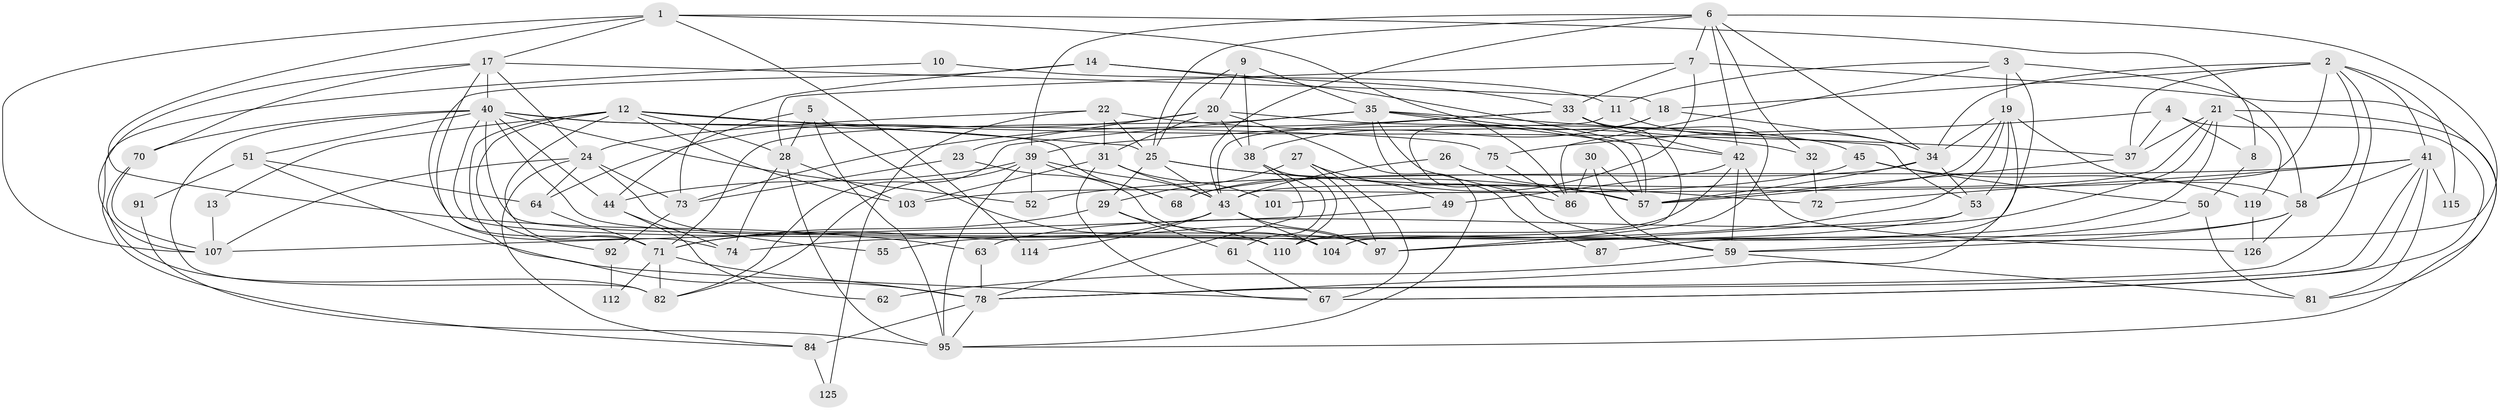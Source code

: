 // Generated by graph-tools (version 1.1) at 2025/52/02/27/25 19:52:04]
// undirected, 84 vertices, 208 edges
graph export_dot {
graph [start="1"]
  node [color=gray90,style=filled];
  1 [super="+80"];
  2 [super="+118"];
  3;
  4 [super="+16"];
  5;
  6 [super="+90"];
  7 [super="+69"];
  8;
  9 [super="+56"];
  10;
  11;
  12 [super="+60"];
  13;
  14 [super="+15"];
  17 [super="+93"];
  18;
  19 [super="+48"];
  20 [super="+66"];
  21 [super="+123"];
  22 [super="+76"];
  23;
  24 [super="+88"];
  25 [super="+83"];
  26;
  27 [super="+54"];
  28 [super="+36"];
  29 [super="+46"];
  30;
  31 [super="+94"];
  32;
  33 [super="+85"];
  34 [super="+105"];
  35 [super="+116"];
  37;
  38 [super="+130"];
  39 [super="+47"];
  40 [super="+131"];
  41 [super="+77"];
  42 [super="+128"];
  43 [super="+102"];
  44 [super="+65"];
  45;
  49;
  50 [super="+96"];
  51 [super="+89"];
  52;
  53 [super="+121"];
  55;
  57 [super="+108"];
  58 [super="+124"];
  59 [super="+98"];
  61;
  62;
  63 [super="+120"];
  64;
  67 [super="+79"];
  68 [super="+127"];
  70 [super="+109"];
  71 [super="+99"];
  72;
  73;
  74;
  75;
  78 [super="+100"];
  81 [super="+122"];
  82;
  84;
  86;
  87;
  91;
  92;
  95 [super="+106"];
  97 [super="+117"];
  101;
  103;
  104 [super="+111"];
  107 [super="+113"];
  110 [super="+129"];
  112;
  114;
  115;
  119;
  125;
  126;
  1 -- 17;
  1 -- 114;
  1 -- 86;
  1 -- 8;
  1 -- 107;
  1 -- 63;
  2 -- 34;
  2 -- 37;
  2 -- 101;
  2 -- 115;
  2 -- 18;
  2 -- 58;
  2 -- 78;
  2 -- 41;
  3 -- 11;
  3 -- 86;
  3 -- 58;
  3 -- 110;
  3 -- 19;
  4 -- 8;
  4 -- 37;
  4 -- 75;
  4 -- 67;
  5 -- 97;
  5 -- 95;
  5 -- 28;
  5 -- 44;
  6 -- 42;
  6 -- 25;
  6 -- 32;
  6 -- 34;
  6 -- 7;
  6 -- 39;
  6 -- 43;
  6 -- 104;
  7 -- 33;
  7 -- 28;
  7 -- 81;
  7 -- 68;
  8 -- 50;
  9 -- 20;
  9 -- 25;
  9 -- 35;
  9 -- 38;
  10 -- 84;
  10 -- 11;
  11 -- 43;
  11 -- 34;
  12 -- 13;
  12 -- 71;
  12 -- 92;
  12 -- 103;
  12 -- 25;
  12 -- 28;
  12 -- 37;
  12 -- 78;
  13 -- 107;
  14 -- 57;
  14 -- 71;
  14 -- 73;
  14 -- 33;
  17 -- 24;
  17 -- 18;
  17 -- 70;
  17 -- 40;
  17 -- 74;
  17 -- 107;
  18 -- 38;
  18 -- 34;
  18 -- 59;
  19 -- 53;
  19 -- 34;
  19 -- 58;
  19 -- 74;
  19 -- 57;
  19 -- 78;
  20 -- 95;
  20 -- 31;
  20 -- 38;
  20 -- 45;
  20 -- 64;
  20 -- 23;
  21 -- 119;
  21 -- 37;
  21 -- 43;
  21 -- 97;
  21 -- 63;
  21 -- 95;
  22 -- 125;
  22 -- 32;
  22 -- 25;
  22 -- 24;
  22 -- 31;
  23 -- 104;
  23 -- 73;
  24 -- 84;
  24 -- 73;
  24 -- 55;
  24 -- 64;
  24 -- 107;
  25 -- 72;
  25 -- 57;
  25 -- 43;
  25 -- 29;
  26 -- 43;
  26 -- 57;
  27 -- 49;
  27 -- 97;
  27 -- 67;
  27 -- 29;
  28 -- 74;
  28 -- 103;
  28 -- 95;
  29 -- 71;
  29 -- 61;
  29 -- 110;
  30 -- 59;
  30 -- 86;
  30 -- 57;
  31 -- 43;
  31 -- 67;
  31 -- 103;
  31 -- 101;
  32 -- 72;
  33 -- 97;
  33 -- 39;
  33 -- 104;
  33 -- 73;
  33 -- 42;
  34 -- 53;
  34 -- 57;
  34 -- 68 [weight=2];
  35 -- 82;
  35 -- 71;
  35 -- 86;
  35 -- 87;
  35 -- 57;
  35 -- 42;
  35 -- 53;
  37 -- 57;
  38 -- 110;
  38 -- 61;
  38 -- 78;
  39 -- 44;
  39 -- 95;
  39 -- 82;
  39 -- 52;
  39 -- 43;
  39 -- 68;
  40 -- 51;
  40 -- 52;
  40 -- 75;
  40 -- 97;
  40 -- 82;
  40 -- 68;
  40 -- 110;
  40 -- 70;
  40 -- 104;
  40 -- 44;
  41 -- 81;
  41 -- 67;
  41 -- 78;
  41 -- 115;
  41 -- 52;
  41 -- 72;
  41 -- 58;
  42 -- 110;
  42 -- 49;
  42 -- 59;
  42 -- 126;
  43 -- 97;
  43 -- 114;
  43 -- 71;
  43 -- 104;
  44 -- 62;
  44 -- 74;
  45 -- 103;
  45 -- 50;
  45 -- 119;
  49 -- 107;
  50 -- 81;
  50 -- 59;
  51 -- 91 [weight=2];
  51 -- 64;
  51 -- 67;
  53 -- 97;
  53 -- 55;
  58 -- 87;
  58 -- 126;
  58 -- 59;
  59 -- 81;
  59 -- 62;
  61 -- 67;
  63 -- 78 [weight=2];
  64 -- 71;
  70 -- 82;
  70 -- 107;
  71 -- 112;
  71 -- 82;
  71 -- 78;
  73 -- 92;
  75 -- 86;
  78 -- 84 [weight=2];
  78 -- 95;
  84 -- 125;
  91 -- 95;
  92 -- 112;
  119 -- 126;
}
